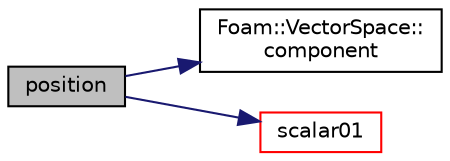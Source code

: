 digraph "position"
{
  bgcolor="transparent";
  edge [fontname="Helvetica",fontsize="10",labelfontname="Helvetica",labelfontsize="10"];
  node [fontname="Helvetica",fontsize="10",shape=record];
  rankdir="LR";
  Node473 [label="position",height=0.2,width=0.4,color="black", fillcolor="grey75", style="filled", fontcolor="black"];
  Node473 -> Node474 [color="midnightblue",fontsize="10",style="solid",fontname="Helvetica"];
  Node474 [label="Foam::VectorSpace::\lcomponent",height=0.2,width=0.4,color="black",URL="$a29813.html#a343ed8ae5f0843724c216301a2c96352"];
  Node473 -> Node475 [color="midnightblue",fontsize="10",style="solid",fontname="Helvetica"];
  Node475 [label="scalar01",height=0.2,width=0.4,color="red",URL="$a29345.html#a25269b8b1f09eff9a4aa34074b51c4ab",tooltip="Scalar [0..1] (so including 0,1) "];
}
